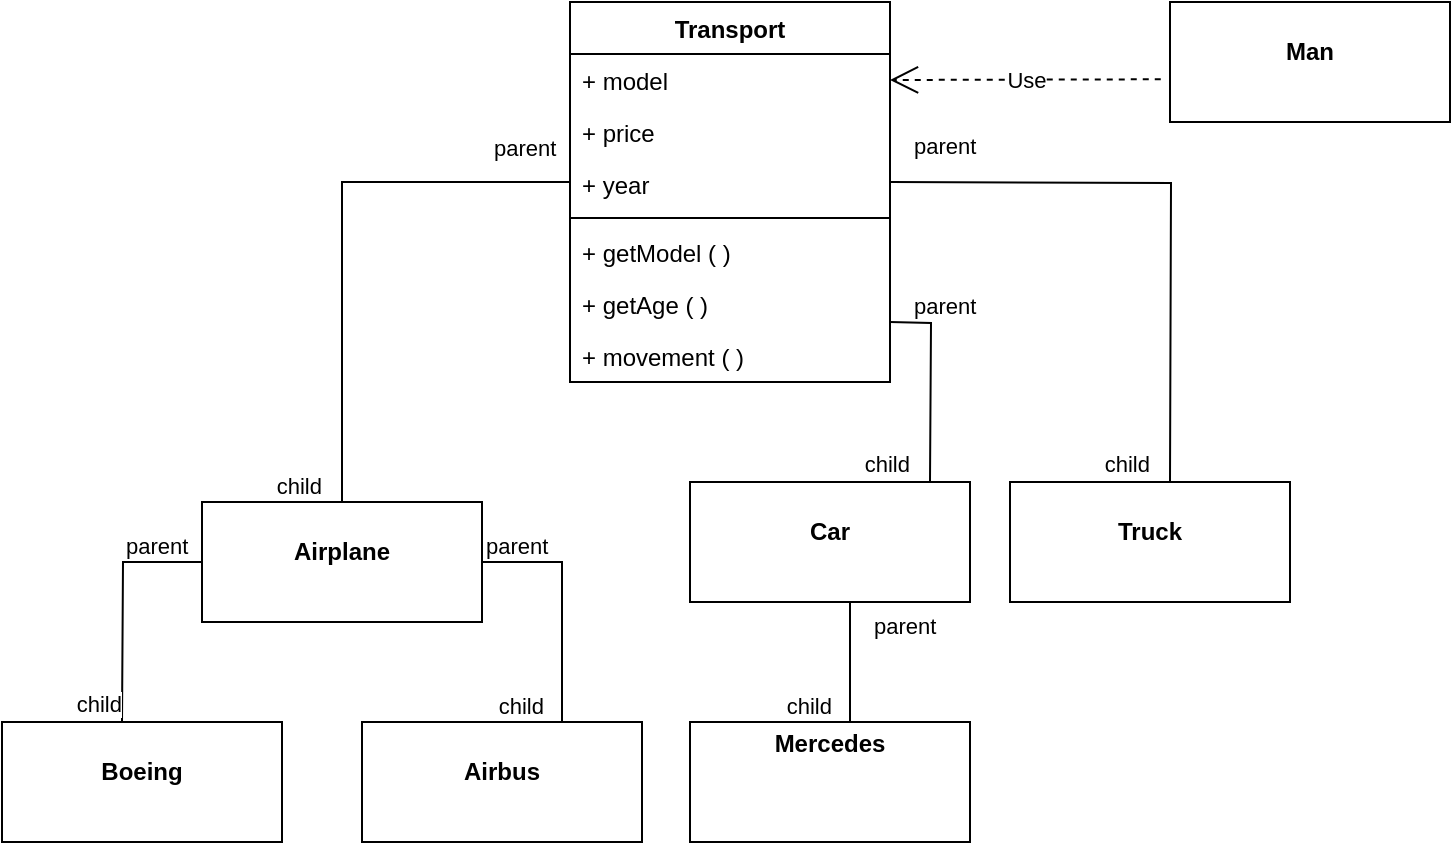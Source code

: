 <mxfile version="20.2.3" type="github">
  <diagram id="CeBDSfWi47rEgPJgW9gN" name="Pagina-1">
    <mxGraphModel dx="1203" dy="725" grid="1" gridSize="10" guides="1" tooltips="1" connect="1" arrows="1" fold="1" page="1" pageScale="1" pageWidth="827" pageHeight="1169" math="0" shadow="0">
      <root>
        <mxCell id="0" />
        <mxCell id="1" parent="0" />
        <mxCell id="x-ni0G0Ag5illLgsjkEF-3" value="Transport&#xa;" style="swimlane;fontStyle=1;align=center;verticalAlign=top;childLayout=stackLayout;horizontal=1;startSize=26;horizontalStack=0;resizeParent=1;resizeParentMax=0;resizeLast=0;collapsible=1;marginBottom=0;" vertex="1" parent="1">
          <mxGeometry x="324" y="240" width="160" height="190" as="geometry" />
        </mxCell>
        <mxCell id="x-ni0G0Ag5illLgsjkEF-4" value="+ model" style="text;strokeColor=none;fillColor=none;align=left;verticalAlign=top;spacingLeft=4;spacingRight=4;overflow=hidden;rotatable=0;points=[[0,0.5],[1,0.5]];portConstraint=eastwest;" vertex="1" parent="x-ni0G0Ag5illLgsjkEF-3">
          <mxGeometry y="26" width="160" height="26" as="geometry" />
        </mxCell>
        <mxCell id="x-ni0G0Ag5illLgsjkEF-7" value="+ price" style="text;strokeColor=none;fillColor=none;align=left;verticalAlign=top;spacingLeft=4;spacingRight=4;overflow=hidden;rotatable=0;points=[[0,0.5],[1,0.5]];portConstraint=eastwest;" vertex="1" parent="x-ni0G0Ag5illLgsjkEF-3">
          <mxGeometry y="52" width="160" height="26" as="geometry" />
        </mxCell>
        <mxCell id="x-ni0G0Ag5illLgsjkEF-33" value="+ year" style="text;strokeColor=none;fillColor=none;align=left;verticalAlign=top;spacingLeft=4;spacingRight=4;overflow=hidden;rotatable=0;points=[[0,0.5],[1,0.5]];portConstraint=eastwest;" vertex="1" parent="x-ni0G0Ag5illLgsjkEF-3">
          <mxGeometry y="78" width="160" height="26" as="geometry" />
        </mxCell>
        <mxCell id="x-ni0G0Ag5illLgsjkEF-5" value="" style="line;strokeWidth=1;fillColor=none;align=left;verticalAlign=middle;spacingTop=-1;spacingLeft=3;spacingRight=3;rotatable=0;labelPosition=right;points=[];portConstraint=eastwest;" vertex="1" parent="x-ni0G0Ag5illLgsjkEF-3">
          <mxGeometry y="104" width="160" height="8" as="geometry" />
        </mxCell>
        <mxCell id="x-ni0G0Ag5illLgsjkEF-13" value="+ getModel ( )" style="text;strokeColor=none;fillColor=none;align=left;verticalAlign=top;spacingLeft=4;spacingRight=4;overflow=hidden;rotatable=0;points=[[0,0.5],[1,0.5]];portConstraint=eastwest;" vertex="1" parent="x-ni0G0Ag5illLgsjkEF-3">
          <mxGeometry y="112" width="160" height="26" as="geometry" />
        </mxCell>
        <mxCell id="x-ni0G0Ag5illLgsjkEF-16" value="+ getAge ( )" style="text;strokeColor=none;fillColor=none;align=left;verticalAlign=top;spacingLeft=4;spacingRight=4;overflow=hidden;rotatable=0;points=[[0,0.5],[1,0.5]];portConstraint=eastwest;" vertex="1" parent="x-ni0G0Ag5illLgsjkEF-3">
          <mxGeometry y="138" width="160" height="26" as="geometry" />
        </mxCell>
        <mxCell id="x-ni0G0Ag5illLgsjkEF-61" value="+ movement ( )" style="text;strokeColor=none;fillColor=none;align=left;verticalAlign=top;spacingLeft=4;spacingRight=4;overflow=hidden;rotatable=0;points=[[0,0.5],[1,0.5]];portConstraint=eastwest;" vertex="1" parent="x-ni0G0Ag5illLgsjkEF-3">
          <mxGeometry y="164" width="160" height="26" as="geometry" />
        </mxCell>
        <mxCell id="x-ni0G0Ag5illLgsjkEF-18" value="&lt;p style=&quot;margin:0px;margin-top:4px;text-align:center;&quot;&gt;&lt;br&gt;&lt;b&gt;Airplane&lt;/b&gt;&lt;/p&gt;&lt;p style=&quot;margin:0px;margin-top:4px;text-align:center;&quot;&gt;&lt;b&gt;&lt;br&gt;&lt;/b&gt;&lt;/p&gt;" style="verticalAlign=top;align=left;overflow=fill;fontSize=12;fontFamily=Helvetica;html=1;" vertex="1" parent="1">
          <mxGeometry x="140" y="490" width="140" height="60" as="geometry" />
        </mxCell>
        <mxCell id="x-ni0G0Ag5illLgsjkEF-19" value="&lt;p style=&quot;margin:0px;margin-top:4px;text-align:center;&quot;&gt;&lt;br&gt;&lt;b&gt;Airbus&lt;/b&gt;&lt;/p&gt;&lt;p style=&quot;margin:0px;margin-top:4px;text-align:center;&quot;&gt;&lt;b&gt;&lt;br&gt;&lt;/b&gt;&lt;/p&gt;" style="verticalAlign=top;align=left;overflow=fill;fontSize=12;fontFamily=Helvetica;html=1;" vertex="1" parent="1">
          <mxGeometry x="220" y="600" width="140" height="60" as="geometry" />
        </mxCell>
        <mxCell id="x-ni0G0Ag5illLgsjkEF-20" value="&lt;p style=&quot;margin:0px;margin-top:4px;text-align:center;&quot;&gt;&lt;br&gt;&lt;b&gt;Car&lt;/b&gt;&lt;/p&gt;&lt;p style=&quot;margin:0px;margin-top:4px;text-align:center;&quot;&gt;&lt;b&gt;&lt;br&gt;&lt;/b&gt;&lt;/p&gt;" style="verticalAlign=top;align=left;overflow=fill;fontSize=12;fontFamily=Helvetica;html=1;" vertex="1" parent="1">
          <mxGeometry x="384" y="480" width="140" height="60" as="geometry" />
        </mxCell>
        <mxCell id="x-ni0G0Ag5illLgsjkEF-21" value="&lt;p style=&quot;margin:0px;margin-top:4px;text-align:center;&quot;&gt;&lt;br&gt;&lt;b&gt;Truck&lt;/b&gt;&lt;/p&gt;&lt;p style=&quot;margin:0px;margin-top:4px;text-align:center;&quot;&gt;&lt;b&gt;&lt;br&gt;&lt;/b&gt;&lt;/p&gt;&lt;p style=&quot;margin:0px;margin-top:4px;text-align:center;&quot;&gt;&lt;b&gt;&lt;br&gt;&lt;/b&gt;&lt;/p&gt;" style="verticalAlign=top;align=left;overflow=fill;fontSize=12;fontFamily=Helvetica;html=1;" vertex="1" parent="1">
          <mxGeometry x="544" y="480" width="140" height="60" as="geometry" />
        </mxCell>
        <mxCell id="x-ni0G0Ag5illLgsjkEF-22" value="&lt;p style=&quot;margin:0px;margin-top:4px;text-align:center;&quot;&gt;&lt;br&gt;&lt;b&gt;Boeing&lt;/b&gt;&lt;/p&gt;&lt;p style=&quot;margin:0px;margin-top:4px;text-align:center;&quot;&gt;&lt;b&gt;&lt;br&gt;&lt;/b&gt;&lt;/p&gt;" style="verticalAlign=top;align=left;overflow=fill;fontSize=12;fontFamily=Helvetica;html=1;" vertex="1" parent="1">
          <mxGeometry x="40" y="600" width="140" height="60" as="geometry" />
        </mxCell>
        <mxCell id="x-ni0G0Ag5illLgsjkEF-23" value="&lt;p style=&quot;margin:0px;margin-top:4px;text-align:center;&quot;&gt;&lt;b&gt;Mercedes&lt;/b&gt;&lt;/p&gt;" style="verticalAlign=top;align=left;overflow=fill;fontSize=12;fontFamily=Helvetica;html=1;" vertex="1" parent="1">
          <mxGeometry x="384" y="600" width="140" height="60" as="geometry" />
        </mxCell>
        <mxCell id="x-ni0G0Ag5illLgsjkEF-24" value="&lt;p style=&quot;margin:0px;margin-top:4px;text-align:center;&quot;&gt;&lt;br&gt;&lt;b&gt;Man&lt;/b&gt;&lt;/p&gt;&lt;p style=&quot;margin:0px;margin-top:4px;text-align:center;&quot;&gt;&lt;b&gt;&lt;br&gt;&lt;/b&gt;&lt;/p&gt;" style="verticalAlign=top;align=left;overflow=fill;fontSize=12;fontFamily=Helvetica;html=1;" vertex="1" parent="1">
          <mxGeometry x="624" y="240" width="140" height="60" as="geometry" />
        </mxCell>
        <mxCell id="x-ni0G0Ag5illLgsjkEF-27" value="" style="endArrow=none;html=1;edgeStyle=orthogonalEdgeStyle;rounded=0;entryX=0.5;entryY=0;entryDx=0;entryDy=0;exitX=0;exitY=0.5;exitDx=0;exitDy=0;" edge="1" parent="1" source="x-ni0G0Ag5illLgsjkEF-33" target="x-ni0G0Ag5illLgsjkEF-18">
          <mxGeometry relative="1" as="geometry">
            <mxPoint x="284" y="330" as="sourcePoint" />
            <mxPoint x="94" y="470" as="targetPoint" />
            <Array as="points">
              <mxPoint x="210" y="330" />
            </Array>
          </mxGeometry>
        </mxCell>
        <mxCell id="x-ni0G0Ag5illLgsjkEF-28" value="parent" style="edgeLabel;resizable=0;html=1;align=left;verticalAlign=bottom;" connectable="0" vertex="1" parent="x-ni0G0Ag5illLgsjkEF-27">
          <mxGeometry x="-1" relative="1" as="geometry">
            <mxPoint x="-40" y="-10" as="offset" />
          </mxGeometry>
        </mxCell>
        <mxCell id="x-ni0G0Ag5illLgsjkEF-29" value="child" style="edgeLabel;resizable=0;html=1;align=right;verticalAlign=bottom;" connectable="0" vertex="1" parent="x-ni0G0Ag5illLgsjkEF-27">
          <mxGeometry x="1" relative="1" as="geometry">
            <mxPoint x="-10" as="offset" />
          </mxGeometry>
        </mxCell>
        <mxCell id="x-ni0G0Ag5illLgsjkEF-30" value="" style="endArrow=none;html=1;edgeStyle=orthogonalEdgeStyle;rounded=0;" edge="1" parent="1">
          <mxGeometry relative="1" as="geometry">
            <mxPoint x="484" y="330" as="sourcePoint" />
            <mxPoint x="624" y="480" as="targetPoint" />
          </mxGeometry>
        </mxCell>
        <mxCell id="x-ni0G0Ag5illLgsjkEF-31" value="parent" style="edgeLabel;resizable=0;html=1;align=left;verticalAlign=bottom;" connectable="0" vertex="1" parent="x-ni0G0Ag5illLgsjkEF-30">
          <mxGeometry x="-1" relative="1" as="geometry">
            <mxPoint x="10" y="-10" as="offset" />
          </mxGeometry>
        </mxCell>
        <mxCell id="x-ni0G0Ag5illLgsjkEF-32" value="child" style="edgeLabel;resizable=0;html=1;align=right;verticalAlign=bottom;" connectable="0" vertex="1" parent="x-ni0G0Ag5illLgsjkEF-30">
          <mxGeometry x="1" relative="1" as="geometry">
            <mxPoint x="-10" as="offset" />
          </mxGeometry>
        </mxCell>
        <mxCell id="x-ni0G0Ag5illLgsjkEF-41" value="" style="endArrow=none;html=1;edgeStyle=orthogonalEdgeStyle;rounded=0;" edge="1" parent="1">
          <mxGeometry relative="1" as="geometry">
            <mxPoint x="484" y="400" as="sourcePoint" />
            <mxPoint x="504" y="480" as="targetPoint" />
          </mxGeometry>
        </mxCell>
        <mxCell id="x-ni0G0Ag5illLgsjkEF-42" value="parent" style="edgeLabel;resizable=0;html=1;align=left;verticalAlign=bottom;" connectable="0" vertex="1" parent="x-ni0G0Ag5illLgsjkEF-41">
          <mxGeometry x="-1" relative="1" as="geometry">
            <mxPoint x="10" as="offset" />
          </mxGeometry>
        </mxCell>
        <mxCell id="x-ni0G0Ag5illLgsjkEF-43" value="child" style="edgeLabel;resizable=0;html=1;align=right;verticalAlign=bottom;" connectable="0" vertex="1" parent="x-ni0G0Ag5illLgsjkEF-41">
          <mxGeometry x="1" relative="1" as="geometry">
            <mxPoint x="-10" as="offset" />
          </mxGeometry>
        </mxCell>
        <mxCell id="x-ni0G0Ag5illLgsjkEF-56" value="" style="endArrow=none;html=1;edgeStyle=orthogonalEdgeStyle;rounded=0;" edge="1" parent="1">
          <mxGeometry relative="1" as="geometry">
            <mxPoint x="464" y="540" as="sourcePoint" />
            <mxPoint x="464" y="600" as="targetPoint" />
          </mxGeometry>
        </mxCell>
        <mxCell id="x-ni0G0Ag5illLgsjkEF-57" value="parent" style="edgeLabel;resizable=0;html=1;align=left;verticalAlign=bottom;" connectable="0" vertex="1" parent="x-ni0G0Ag5illLgsjkEF-56">
          <mxGeometry x="-1" relative="1" as="geometry">
            <mxPoint x="10" y="20" as="offset" />
          </mxGeometry>
        </mxCell>
        <mxCell id="x-ni0G0Ag5illLgsjkEF-58" value="child" style="edgeLabel;resizable=0;html=1;align=right;verticalAlign=bottom;" connectable="0" vertex="1" parent="x-ni0G0Ag5illLgsjkEF-56">
          <mxGeometry x="1" relative="1" as="geometry">
            <mxPoint x="-9" as="offset" />
          </mxGeometry>
        </mxCell>
        <mxCell id="x-ni0G0Ag5illLgsjkEF-60" value="Use" style="endArrow=open;endSize=12;dashed=1;html=1;rounded=0;exitX=-0.033;exitY=0.644;exitDx=0;exitDy=0;exitPerimeter=0;entryX=1;entryY=0.5;entryDx=0;entryDy=0;" edge="1" parent="1" source="x-ni0G0Ag5illLgsjkEF-24" target="x-ni0G0Ag5illLgsjkEF-4">
          <mxGeometry width="160" relative="1" as="geometry">
            <mxPoint x="484" y="280" as="sourcePoint" />
            <mxPoint x="524" y="260" as="targetPoint" />
          </mxGeometry>
        </mxCell>
        <mxCell id="x-ni0G0Ag5illLgsjkEF-62" value="" style="endArrow=none;html=1;edgeStyle=orthogonalEdgeStyle;rounded=0;" edge="1" parent="1" source="x-ni0G0Ag5illLgsjkEF-18">
          <mxGeometry relative="1" as="geometry">
            <mxPoint x="280" y="520" as="sourcePoint" />
            <mxPoint x="320" y="600" as="targetPoint" />
            <Array as="points">
              <mxPoint x="320" y="520" />
              <mxPoint x="320" y="595" />
            </Array>
          </mxGeometry>
        </mxCell>
        <mxCell id="x-ni0G0Ag5illLgsjkEF-63" value="parent" style="edgeLabel;resizable=0;html=1;align=left;verticalAlign=bottom;" connectable="0" vertex="1" parent="x-ni0G0Ag5illLgsjkEF-62">
          <mxGeometry x="-1" relative="1" as="geometry">
            <mxPoint as="offset" />
          </mxGeometry>
        </mxCell>
        <mxCell id="x-ni0G0Ag5illLgsjkEF-64" value="child" style="edgeLabel;resizable=0;html=1;align=right;verticalAlign=bottom;" connectable="0" vertex="1" parent="x-ni0G0Ag5illLgsjkEF-62">
          <mxGeometry x="1" relative="1" as="geometry">
            <mxPoint x="-9" as="offset" />
          </mxGeometry>
        </mxCell>
        <mxCell id="x-ni0G0Ag5illLgsjkEF-65" value="" style="endArrow=none;html=1;edgeStyle=orthogonalEdgeStyle;rounded=0;exitX=0;exitY=0.5;exitDx=0;exitDy=0;" edge="1" parent="1" source="x-ni0G0Ag5illLgsjkEF-18">
          <mxGeometry relative="1" as="geometry">
            <mxPoint x="20" y="550" as="sourcePoint" />
            <mxPoint x="100" y="600" as="targetPoint" />
          </mxGeometry>
        </mxCell>
        <mxCell id="x-ni0G0Ag5illLgsjkEF-66" value="parent" style="edgeLabel;resizable=0;html=1;align=left;verticalAlign=bottom;" connectable="0" vertex="1" parent="x-ni0G0Ag5illLgsjkEF-65">
          <mxGeometry x="-1" relative="1" as="geometry">
            <mxPoint x="-40" as="offset" />
          </mxGeometry>
        </mxCell>
        <mxCell id="x-ni0G0Ag5illLgsjkEF-67" value="child" style="edgeLabel;resizable=0;html=1;align=right;verticalAlign=bottom;" connectable="0" vertex="1" parent="x-ni0G0Ag5illLgsjkEF-65">
          <mxGeometry x="1" relative="1" as="geometry" />
        </mxCell>
      </root>
    </mxGraphModel>
  </diagram>
</mxfile>

